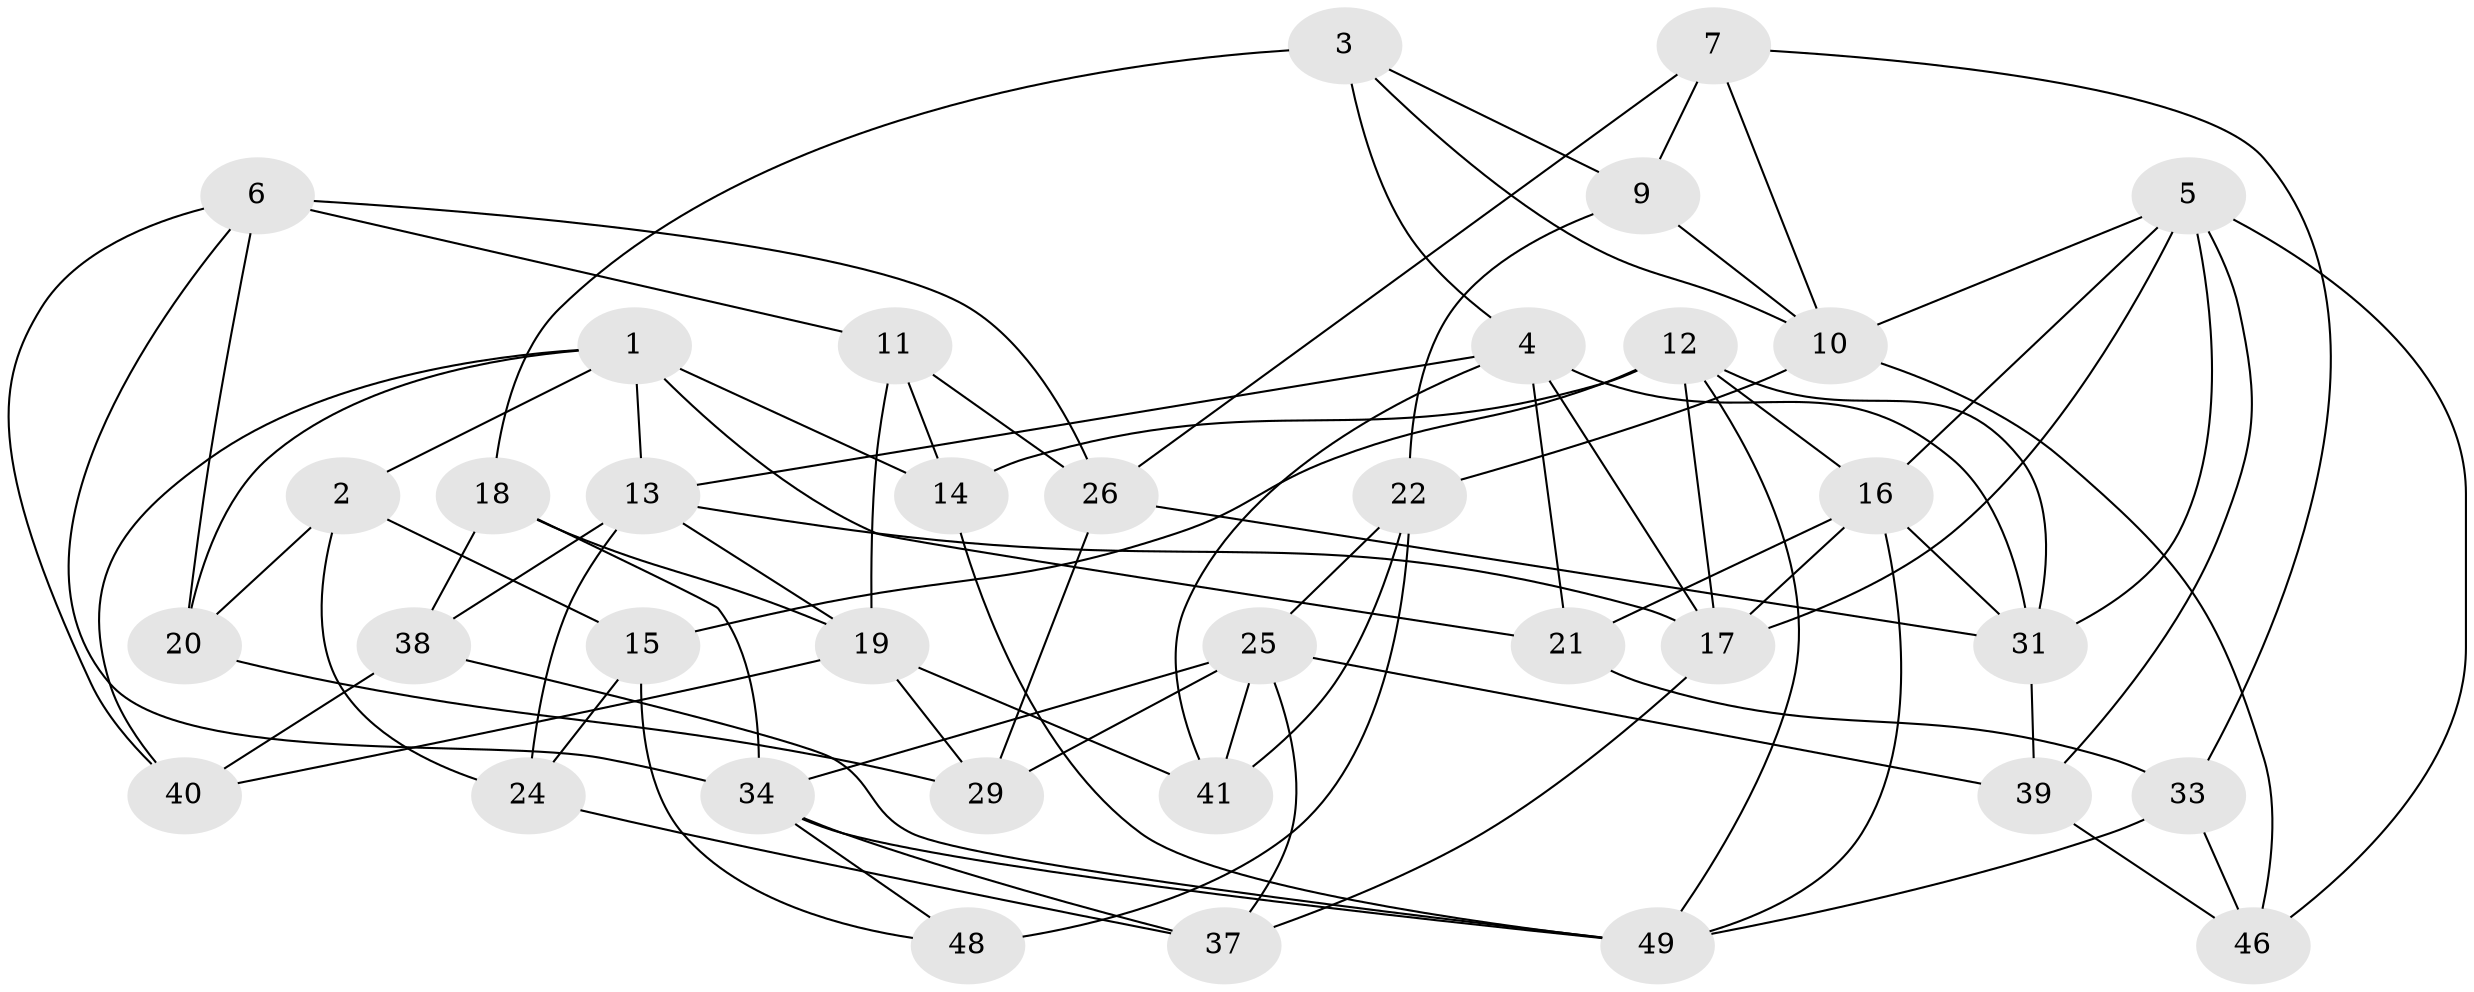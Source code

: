 // original degree distribution, {4: 1.0}
// Generated by graph-tools (version 1.1) at 2025/11/02/27/25 16:11:48]
// undirected, 36 vertices, 86 edges
graph export_dot {
graph [start="1"]
  node [color=gray90,style=filled];
  1 [super="+42"];
  2;
  3;
  4 [super="+8"];
  5 [super="+44"];
  6 [super="+43"];
  7;
  9;
  10 [super="+36"];
  11;
  12 [super="+50"];
  13 [super="+28"];
  14;
  15;
  16 [super="+23"];
  17 [super="+32"];
  18;
  19 [super="+27"];
  20;
  21;
  22 [super="+30"];
  24;
  25 [super="+52"];
  26 [super="+47"];
  29;
  31 [super="+35"];
  33;
  34 [super="+45"];
  37;
  38;
  39;
  40;
  41;
  46;
  48;
  49 [super="+51"];
  1 -- 2;
  1 -- 20;
  1 -- 40;
  1 -- 13;
  1 -- 21;
  1 -- 14;
  2 -- 24;
  2 -- 15;
  2 -- 20;
  3 -- 10;
  3 -- 9;
  3 -- 18;
  3 -- 4;
  4 -- 41;
  4 -- 17;
  4 -- 21;
  4 -- 31;
  4 -- 13;
  5 -- 31;
  5 -- 16;
  5 -- 10;
  5 -- 17;
  5 -- 46;
  5 -- 39;
  6 -- 40;
  6 -- 11;
  6 -- 26 [weight=2];
  6 -- 20;
  6 -- 34;
  7 -- 26;
  7 -- 33;
  7 -- 9;
  7 -- 10;
  9 -- 10;
  9 -- 22;
  10 -- 22;
  10 -- 46;
  11 -- 26;
  11 -- 14;
  11 -- 19;
  12 -- 14;
  12 -- 31;
  12 -- 16;
  12 -- 17;
  12 -- 49;
  12 -- 15;
  13 -- 19;
  13 -- 17;
  13 -- 24;
  13 -- 38;
  14 -- 49;
  15 -- 48;
  15 -- 24;
  16 -- 31;
  16 -- 49;
  16 -- 17;
  16 -- 21;
  17 -- 37;
  18 -- 38;
  18 -- 19;
  18 -- 34;
  19 -- 29;
  19 -- 40;
  19 -- 41;
  20 -- 29;
  21 -- 33;
  22 -- 48 [weight=2];
  22 -- 41;
  22 -- 25;
  24 -- 37;
  25 -- 29;
  25 -- 34;
  25 -- 41;
  25 -- 37;
  25 -- 39;
  26 -- 29;
  26 -- 31;
  31 -- 39;
  33 -- 46;
  33 -- 49;
  34 -- 37;
  34 -- 48;
  34 -- 49;
  38 -- 40;
  38 -- 49;
  39 -- 46;
}
